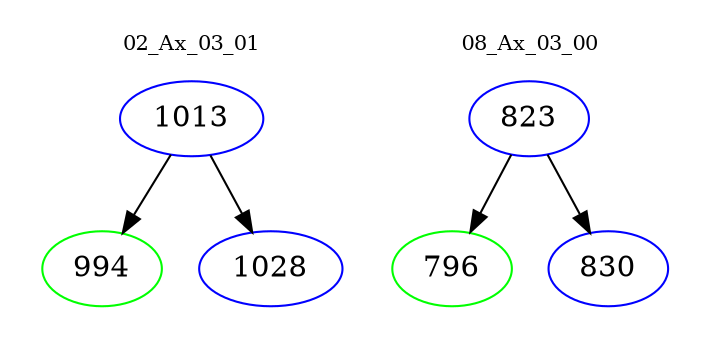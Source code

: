 digraph{
subgraph cluster_0 {
color = white
label = "02_Ax_03_01";
fontsize=10;
T0_1013 [label="1013", color="blue"]
T0_1013 -> T0_994 [color="black"]
T0_994 [label="994", color="green"]
T0_1013 -> T0_1028 [color="black"]
T0_1028 [label="1028", color="blue"]
}
subgraph cluster_1 {
color = white
label = "08_Ax_03_00";
fontsize=10;
T1_823 [label="823", color="blue"]
T1_823 -> T1_796 [color="black"]
T1_796 [label="796", color="green"]
T1_823 -> T1_830 [color="black"]
T1_830 [label="830", color="blue"]
}
}
